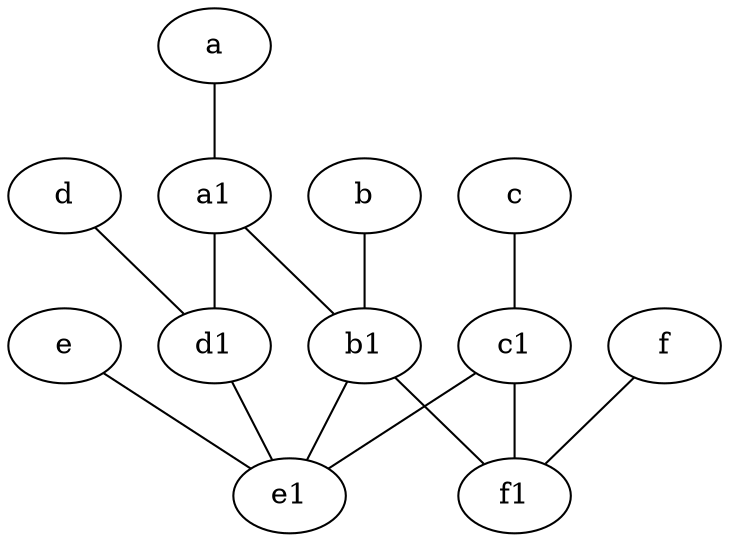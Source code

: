 graph {
	node [labelfontsize=50]
	a [labelfontsize=50 pos="8,2!"]
	e [labelfontsize=50 pos="7,9!"]
	e1 [labelfontsize=50 pos="7,7!"]
	c1 [labelfontsize=50 pos="4.5,3!"]
	d1 [labelfontsize=50 pos="3,5!"]
	b [labelfontsize=50 pos="10,4!"]
	d [labelfontsize=50 pos="2,5!"]
	f1 [labelfontsize=50 pos="3,8!"]
	c [labelfontsize=50 pos="4.5,2!"]
	f [labelfontsize=50 pos="3,9!"]
	b1 [labelfontsize=50 pos="9,4!"]
	a1 [labelfontsize=50 pos="8,3!"]
	f -- f1
	d1 -- e1
	a1 -- d1
	b1 -- f1
	a1 -- b1
	d -- d1
	c -- c1
	c1 -- e1
	b -- b1
	b1 -- e1
	e -- e1
	c1 -- f1
	a -- a1
}
